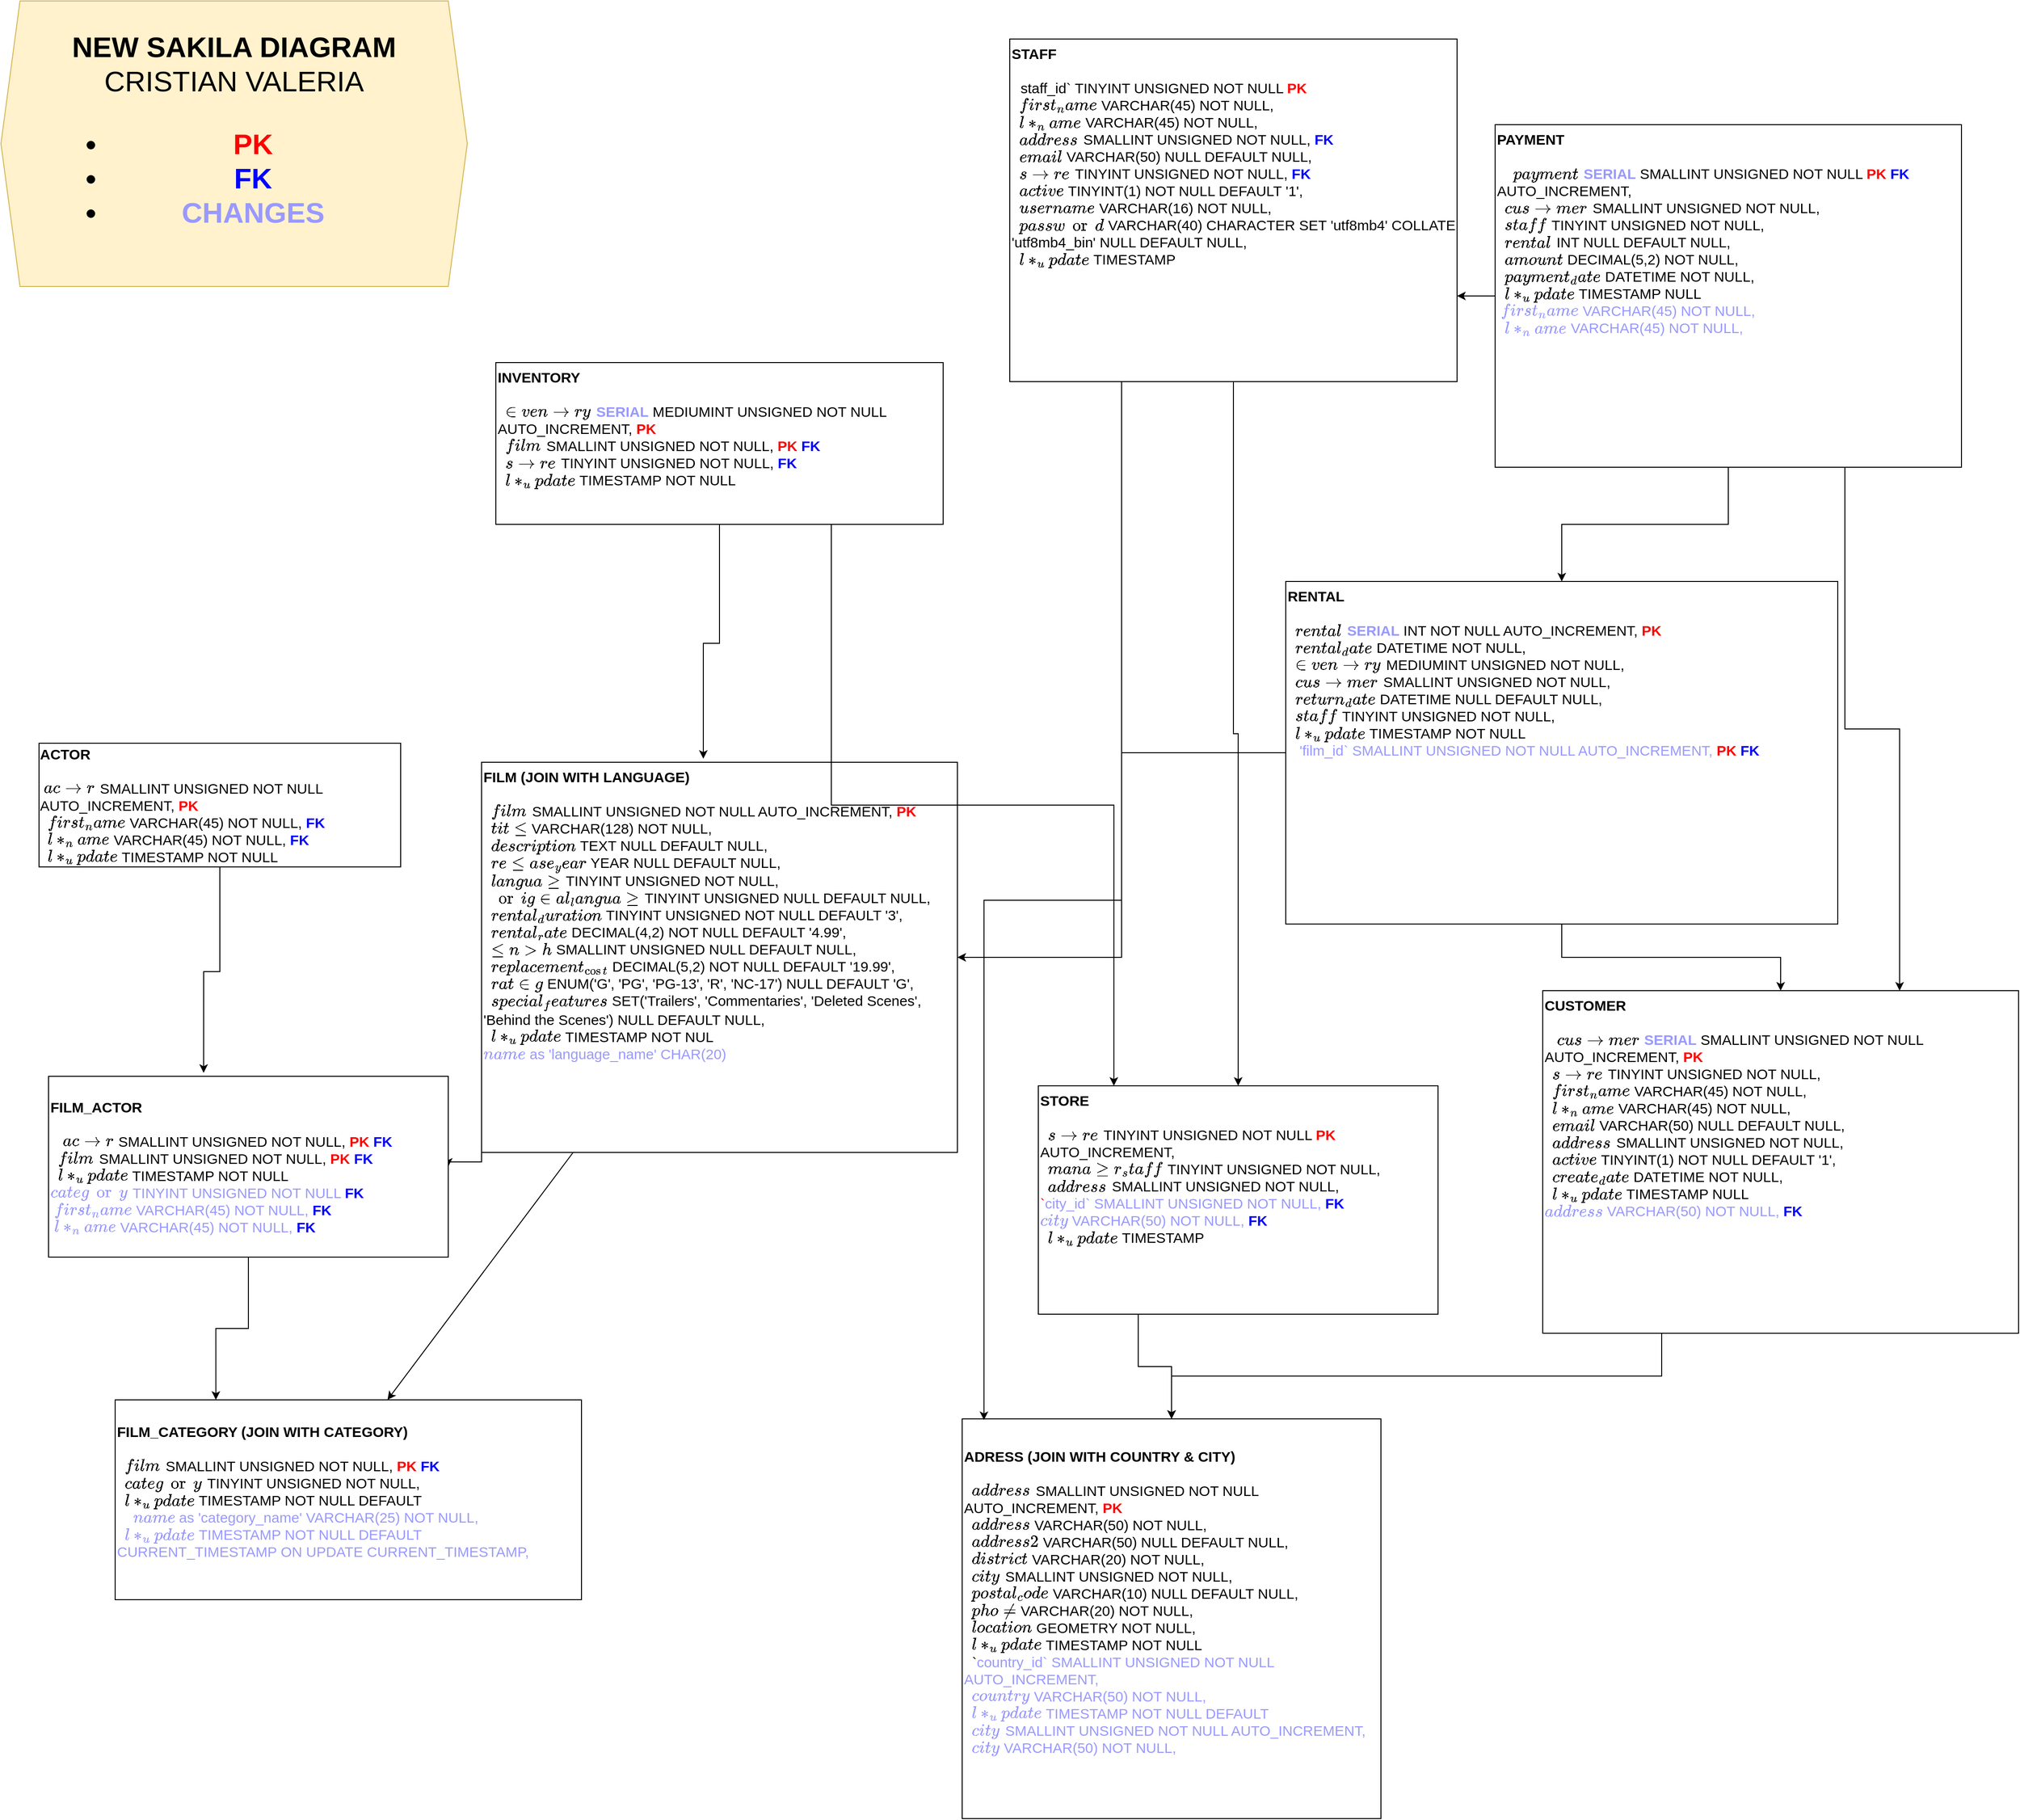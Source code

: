 <mxfile version="20.8.10" type="device"><diagram name="Página-1" id="4aGCDo8tn7F0bi8_8pgi"><mxGraphModel dx="4014" dy="2760" grid="1" gridSize="10" guides="1" tooltips="1" connect="1" arrows="1" fold="1" page="1" pageScale="1" pageWidth="827" pageHeight="1169" math="0" shadow="0"><root><mxCell id="0"/><mxCell id="1" parent="0"/><mxCell id="rQvsRRnCrDu7v4hVCtQ2-29" style="edgeStyle=orthogonalEdgeStyle;rounded=0;orthogonalLoop=1;jettySize=auto;html=1;exitX=0.5;exitY=1;exitDx=0;exitDy=0;entryX=0.388;entryY=-0.019;entryDx=0;entryDy=0;entryPerimeter=0;fontSize=15;fontColor=#0000FF;" edge="1" parent="1" source="rQvsRRnCrDu7v4hVCtQ2-6" target="rQvsRRnCrDu7v4hVCtQ2-23"><mxGeometry relative="1" as="geometry"/></mxCell><mxCell id="rQvsRRnCrDu7v4hVCtQ2-6" value="&lt;div style=&quot;border-color: var(--border-color); color: rgb(0, 0, 0); text-align: left; font-size: 15px;&quot;&gt;&lt;b style=&quot;border-color: var(--border-color); font-size: 15px;&quot;&gt;ACTOR&lt;/b&gt;&lt;/div&gt;&lt;div style=&quot;border-color: var(--border-color); color: rgb(0, 0, 0); text-align: left; font-size: 15px;&quot;&gt;&lt;b style=&quot;border-color: var(--border-color); font-size: 15px;&quot;&gt;&lt;br style=&quot;border-color: var(--border-color); font-size: 15px;&quot;&gt;&lt;/b&gt;&lt;/div&gt;&lt;div style=&quot;border-color: var(--border-color); text-align: left; font-size: 15px;&quot;&gt;&lt;font color=&quot;#000000&quot;&gt;&amp;nbsp;`actor_id` SMALLINT UNSIGNED NOT NULL AUTO_INCREMENT,&amp;nbsp;&lt;/font&gt;&lt;b style=&quot;border-color: var(--border-color); font-size: 15px;&quot;&gt;&lt;font color=&quot;#ff0000&quot; style=&quot;border-color: var(--border-color); font-size: 15px;&quot;&gt;PK&lt;/font&gt;&lt;/b&gt;&lt;/div&gt;&lt;div style=&quot;border-color: var(--border-color); text-align: left; font-size: 15px;&quot;&gt;&lt;font color=&quot;#000000&quot;&gt;&amp;nbsp; `first_name` VARCHAR(45) NOT NULL, &lt;/font&gt;&lt;b style=&quot;&quot;&gt;&lt;font color=&quot;#0000ff&quot;&gt;FK&lt;/font&gt;&lt;/b&gt;&lt;/div&gt;&lt;div style=&quot;border-color: var(--border-color); text-align: left; font-size: 15px;&quot;&gt;&lt;font color=&quot;#000000&quot;&gt;&amp;nbsp; `last_name` VARCHAR(45) NOT NULL, &lt;/font&gt;&lt;b style=&quot;&quot;&gt;&lt;font color=&quot;#0000ff&quot;&gt;FK&lt;/font&gt;&lt;/b&gt;&lt;/div&gt;&lt;div style=&quot;border-color: var(--border-color); color: rgb(0, 0, 0); text-align: left; font-size: 15px;&quot;&gt;&amp;nbsp; `last_update` TIMESTAMP NOT NULL&amp;nbsp;&lt;/div&gt;" style="rounded=0;whiteSpace=wrap;html=1;fontSize=15;fontColor=#9999FF;" vertex="1" parent="1"><mxGeometry x="-570" y="-300" width="380" height="130" as="geometry"/></mxCell><mxCell id="rQvsRRnCrDu7v4hVCtQ2-10" value="&lt;b style=&quot;color: rgb(0, 0, 0);&quot;&gt;ADRESS (JOIN WITH COUNTRY &amp;amp; CITY)&amp;nbsp;&lt;br&gt;&lt;br&gt;&lt;/b&gt;&lt;div style=&quot;&quot;&gt;&lt;font color=&quot;#000000&quot;&gt;&amp;nbsp; `address_id` SMALLINT UNSIGNED NOT NULL AUTO_INCREMENT, &lt;/font&gt;&lt;b style=&quot;&quot;&gt;&lt;font color=&quot;#ff0000&quot;&gt;PK&lt;/font&gt;&lt;/b&gt;&lt;/div&gt;&lt;div style=&quot;color: rgb(0, 0, 0);&quot;&gt;&amp;nbsp; `address` VARCHAR(50) NOT NULL,&lt;/div&gt;&lt;div style=&quot;color: rgb(0, 0, 0);&quot;&gt;&amp;nbsp; `address2` VARCHAR(50) NULL DEFAULT NULL,&lt;/div&gt;&lt;div style=&quot;color: rgb(0, 0, 0);&quot;&gt;&amp;nbsp; `district` VARCHAR(20) NOT NULL,&lt;/div&gt;&lt;div style=&quot;color: rgb(0, 0, 0);&quot;&gt;&amp;nbsp; `city_id` SMALLINT UNSIGNED NOT NULL,&lt;/div&gt;&lt;div style=&quot;color: rgb(0, 0, 0);&quot;&gt;&amp;nbsp; `postal_code` VARCHAR(10) NULL DEFAULT NULL,&lt;/div&gt;&lt;div style=&quot;color: rgb(0, 0, 0);&quot;&gt;&amp;nbsp; `phone` VARCHAR(20) NOT NULL,&lt;/div&gt;&lt;div style=&quot;color: rgb(0, 0, 0);&quot;&gt;&amp;nbsp; `location` GEOMETRY NOT NULL,&lt;/div&gt;&lt;div style=&quot;color: rgb(0, 0, 0);&quot;&gt;&amp;nbsp; `last_update` TIMESTAMP NOT NULL&lt;/div&gt;&lt;div&gt;&lt;font color=&quot;#000000&quot;&gt;&amp;nbsp; `&lt;/font&gt;country_id` SMALLINT UNSIGNED NOT NULL AUTO_INCREMENT,&lt;/div&gt;&lt;div&gt;&amp;nbsp; `country` VARCHAR(50) NOT NULL,&lt;/div&gt;&lt;div style=&quot;&quot;&gt;&amp;nbsp; `last_update` TIMESTAMP NOT NULL DEFAULT&amp;nbsp;&lt;/div&gt;&lt;div style=&quot;&quot;&gt;&lt;div&gt;&amp;nbsp; `city_id` SMALLINT UNSIGNED NOT NULL AUTO_INCREMENT,&lt;/div&gt;&lt;div&gt;&amp;nbsp; `city` VARCHAR(50) NOT NULL,&lt;/div&gt;&lt;div&gt;&amp;nbsp;&lt;/div&gt;&lt;/div&gt;&lt;div style=&quot;&quot;&gt;&lt;font color=&quot;#000000&quot;&gt;&lt;br&gt;&lt;/font&gt;&lt;/div&gt;" style="rounded=0;whiteSpace=wrap;html=1;fontSize=15;fontColor=#9999FF;align=left;" vertex="1" parent="1"><mxGeometry x="400" y="410" width="440" height="420" as="geometry"/></mxCell><mxCell id="rQvsRRnCrDu7v4hVCtQ2-11" value="&lt;div&gt;&lt;font color=&quot;#000000&quot;&gt;&lt;br&gt;&lt;/font&gt;&lt;/div&gt;&lt;div style=&quot;&quot;&gt;&lt;b&gt;&lt;font color=&quot;#000000&quot;&gt;FILM_CATEGORY (JOIN WITH CATEGORY)&lt;/font&gt;&lt;/b&gt;&lt;/div&gt;&lt;div style=&quot;&quot;&gt;&lt;b&gt;&lt;font color=&quot;#000000&quot;&gt;&lt;br&gt;&lt;/font&gt;&lt;/b&gt;&lt;/div&gt;&lt;div&gt;&lt;div&gt;&lt;font color=&quot;#000000&quot;&gt;&amp;nbsp; `film_id` SMALLINT UNSIGNED NOT NULL, &lt;/font&gt;&lt;b style=&quot;&quot;&gt;&lt;font color=&quot;#ff0000&quot;&gt;PK &lt;/font&gt;&lt;font color=&quot;#0000ff&quot;&gt;FK&lt;/font&gt;&lt;/b&gt;&lt;/div&gt;&lt;div&gt;&lt;font color=&quot;#000000&quot;&gt;&amp;nbsp; `category_id` TINYINT UNSIGNED NOT NULL,&lt;/font&gt;&lt;/div&gt;&lt;div&gt;&lt;font color=&quot;#000000&quot;&gt;&amp;nbsp; `last_update` TIMESTAMP NOT NULL DEFAULT&lt;/font&gt;&lt;/div&gt;&lt;/div&gt;&lt;div&gt;&lt;span style=&quot;background-color: initial;&quot;&gt;&amp;nbsp;&amp;nbsp;&lt;/span&gt;&lt;span style=&quot;background-color: initial;&quot;&gt;&amp;nbsp; `name` as 'category_name' VARCHAR(25) NOT NULL,&lt;/span&gt;&lt;/div&gt;&lt;div&gt;&amp;nbsp; `last_update` TIMESTAMP NOT NULL DEFAULT CURRENT_TIMESTAMP ON UPDATE CURRENT_TIMESTAMP,&lt;/div&gt;" style="rounded=0;whiteSpace=wrap;html=1;fontSize=15;fontColor=#9999FF;align=left;verticalAlign=top;" vertex="1" parent="1"><mxGeometry x="-490" y="390" width="490" height="210" as="geometry"/></mxCell><mxCell id="rQvsRRnCrDu7v4hVCtQ2-27" style="edgeStyle=orthogonalEdgeStyle;rounded=0;orthogonalLoop=1;jettySize=auto;html=1;exitX=0;exitY=0.75;exitDx=0;exitDy=0;entryX=1;entryY=0.5;entryDx=0;entryDy=0;fontSize=15;fontColor=#000000;" edge="1" parent="1" source="rQvsRRnCrDu7v4hVCtQ2-12" target="rQvsRRnCrDu7v4hVCtQ2-23"><mxGeometry relative="1" as="geometry"><Array as="points"><mxPoint x="-150" y="140"/><mxPoint x="-150" y="140"/></Array></mxGeometry></mxCell><mxCell id="rQvsRRnCrDu7v4hVCtQ2-12" value="&lt;div&gt;&lt;font color=&quot;#000000&quot;&gt;&lt;b&gt;FILM (JOIN WITH LANGUAGE)&lt;/b&gt;&lt;/font&gt;&lt;/div&gt;&lt;div&gt;&lt;font color=&quot;#000000&quot;&gt;&lt;br&gt;&lt;/font&gt;&lt;/div&gt;&lt;div&gt;&lt;font color=&quot;#000000&quot;&gt;&amp;nbsp; `film_id` SMALLINT UNSIGNED NOT NULL AUTO_INCREMENT, &lt;/font&gt;&lt;b style=&quot;&quot;&gt;PK&lt;/b&gt;&lt;/div&gt;&lt;div&gt;&lt;font color=&quot;#000000&quot;&gt;&amp;nbsp; `title` VARCHAR(128) NOT NULL,&lt;/font&gt;&lt;/div&gt;&lt;div&gt;&lt;font color=&quot;#000000&quot;&gt;&amp;nbsp; `description` TEXT NULL DEFAULT NULL,&lt;/font&gt;&lt;/div&gt;&lt;div&gt;&lt;font color=&quot;#000000&quot;&gt;&amp;nbsp; `release_year` YEAR NULL DEFAULT NULL,&lt;/font&gt;&lt;/div&gt;&lt;div&gt;&lt;font color=&quot;#000000&quot;&gt;&amp;nbsp; `language_id` TINYINT UNSIGNED NOT NULL,&lt;/font&gt;&lt;/div&gt;&lt;div&gt;&lt;font color=&quot;#000000&quot;&gt;&amp;nbsp; `original_language_id` TINYINT UNSIGNED NULL DEFAULT NULL,&lt;/font&gt;&lt;/div&gt;&lt;div&gt;&lt;font color=&quot;#000000&quot;&gt;&amp;nbsp; `rental_duration` TINYINT UNSIGNED NOT NULL DEFAULT '3',&lt;/font&gt;&lt;/div&gt;&lt;div&gt;&lt;font color=&quot;#000000&quot;&gt;&amp;nbsp; `rental_rate` DECIMAL(4,2) NOT NULL DEFAULT '4.99',&lt;/font&gt;&lt;/div&gt;&lt;div&gt;&lt;font color=&quot;#000000&quot;&gt;&amp;nbsp; `length` SMALLINT UNSIGNED NULL DEFAULT NULL,&lt;/font&gt;&lt;/div&gt;&lt;div&gt;&lt;font color=&quot;#000000&quot;&gt;&amp;nbsp; `replacement_cost` DECIMAL(5,2) NOT NULL DEFAULT '19.99',&lt;/font&gt;&lt;/div&gt;&lt;div&gt;&lt;font color=&quot;#000000&quot;&gt;&amp;nbsp; `rating` ENUM('G', 'PG', 'PG-13', 'R', 'NC-17') NULL DEFAULT 'G',&lt;/font&gt;&lt;/div&gt;&lt;div&gt;&lt;font color=&quot;#000000&quot;&gt;&amp;nbsp; `special_features` SET('Trailers', 'Commentaries', 'Deleted Scenes', 'Behind the Scenes') NULL DEFAULT NULL,&lt;/font&gt;&lt;/div&gt;&lt;div&gt;&lt;font color=&quot;#000000&quot;&gt;&amp;nbsp; `last_update` TIMESTAMP NOT NUL&lt;/font&gt;&lt;/div&gt;&lt;div&gt;&lt;span style=&quot;background-color: initial;&quot;&gt;&lt;font color=&quot;#9999ff&quot;&gt;`name` as 'language_name' CHAR(20)&lt;/font&gt;&lt;/span&gt;&lt;br&gt;&lt;/div&gt;" style="rounded=0;whiteSpace=wrap;html=1;fontSize=15;fontColor=#FF0000;align=left;verticalAlign=top;" vertex="1" parent="1"><mxGeometry x="-105" y="-280" width="500" height="410" as="geometry"/></mxCell><mxCell id="rQvsRRnCrDu7v4hVCtQ2-13" value="" style="endArrow=classic;html=1;rounded=0;fontSize=23;fontColor=#FF0000;entryX=0.584;entryY=0;entryDx=0;entryDy=0;entryPerimeter=0;" edge="1" parent="1" source="rQvsRRnCrDu7v4hVCtQ2-12" target="rQvsRRnCrDu7v4hVCtQ2-11"><mxGeometry width="50" height="50" relative="1" as="geometry"><mxPoint x="260" y="570" as="sourcePoint"/><mxPoint x="230" y="670" as="targetPoint"/><Array as="points"/></mxGeometry></mxCell><mxCell id="rQvsRRnCrDu7v4hVCtQ2-35" style="edgeStyle=orthogonalEdgeStyle;rounded=0;orthogonalLoop=1;jettySize=auto;html=1;exitX=0.5;exitY=1;exitDx=0;exitDy=0;fontSize=15;fontColor=#0000FF;" edge="1" parent="1" source="rQvsRRnCrDu7v4hVCtQ2-16" target="rQvsRRnCrDu7v4hVCtQ2-22"><mxGeometry relative="1" as="geometry"/></mxCell><mxCell id="rQvsRRnCrDu7v4hVCtQ2-40" style="edgeStyle=orthogonalEdgeStyle;rounded=0;orthogonalLoop=1;jettySize=auto;html=1;exitX=0.25;exitY=1;exitDx=0;exitDy=0;entryX=0.052;entryY=0.003;entryDx=0;entryDy=0;entryPerimeter=0;fontSize=15;fontColor=#FF0000;" edge="1" parent="1" source="rQvsRRnCrDu7v4hVCtQ2-16" target="rQvsRRnCrDu7v4hVCtQ2-10"><mxGeometry relative="1" as="geometry"/></mxCell><mxCell id="rQvsRRnCrDu7v4hVCtQ2-16" value="&lt;div&gt;&lt;font color=&quot;#000000&quot;&gt;&lt;b&gt;STAFF&lt;/b&gt;&lt;/font&gt;&lt;/div&gt;&lt;div&gt;&lt;font color=&quot;#000000&quot;&gt;&lt;b&gt;&lt;br&gt;&lt;/b&gt;&lt;/font&gt;&lt;/div&gt;&lt;div&gt;&lt;font color=&quot;#000000&quot;&gt;&amp;nbsp; `&amp;nbsp; `staff_id` TINYINT UNSIGNED NOT NULL &lt;/font&gt;&lt;b style=&quot;&quot;&gt;PK&lt;/b&gt;&lt;/div&gt;&lt;div&gt;&lt;font color=&quot;#000000&quot;&gt;&amp;nbsp; `first_name` VARCHAR(45) NOT NULL,&lt;/font&gt;&lt;/div&gt;&lt;div&gt;&lt;font color=&quot;#000000&quot;&gt;&amp;nbsp; `last_name` VARCHAR(45) NOT NULL,&lt;/font&gt;&lt;/div&gt;&lt;div&gt;&lt;font color=&quot;#000000&quot;&gt;&amp;nbsp; `address_id` SMALLINT UNSIGNED NOT NULL, &lt;/font&gt;&lt;b style=&quot;&quot;&gt;&lt;font color=&quot;#0000ff&quot;&gt;FK&lt;/font&gt;&lt;/b&gt;&lt;/div&gt;&lt;div&gt;&lt;font color=&quot;#000000&quot;&gt;&amp;nbsp; `email` VARCHAR(50) NULL DEFAULT NULL,&lt;/font&gt;&lt;/div&gt;&lt;div&gt;&lt;font color=&quot;#000000&quot;&gt;&amp;nbsp; `store_id` TINYINT UNSIGNED NOT NULL, &lt;/font&gt;&lt;b style=&quot;&quot;&gt;&lt;font color=&quot;#0000ff&quot;&gt;FK&lt;/font&gt;&lt;/b&gt;&lt;/div&gt;&lt;div&gt;&lt;font color=&quot;#000000&quot;&gt;&amp;nbsp; `active` TINYINT(1) NOT NULL DEFAULT '1',&lt;/font&gt;&lt;/div&gt;&lt;div&gt;&lt;font color=&quot;#000000&quot;&gt;&amp;nbsp; `username` VARCHAR(16) NOT NULL,&lt;/font&gt;&lt;/div&gt;&lt;div&gt;&lt;font color=&quot;#000000&quot;&gt;&amp;nbsp; `password` VARCHAR(40) CHARACTER SET 'utf8mb4' COLLATE 'utf8mb4_bin' NULL DEFAULT NULL,&lt;/font&gt;&lt;/div&gt;&lt;div&gt;&lt;span style=&quot;background-color: initial;&quot;&gt;&lt;font color=&quot;#000000&quot;&gt;&amp;nbsp; `last_update` TIMESTAMP&amp;nbsp;&lt;/font&gt;&lt;/span&gt;&lt;br&gt;&lt;/div&gt;" style="rounded=0;whiteSpace=wrap;html=1;fontSize=15;fontColor=#FF0000;align=left;verticalAlign=top;" vertex="1" parent="1"><mxGeometry x="450" y="-1040" width="470" height="360" as="geometry"/></mxCell><mxCell id="rQvsRRnCrDu7v4hVCtQ2-38" style="edgeStyle=orthogonalEdgeStyle;rounded=0;orthogonalLoop=1;jettySize=auto;html=1;exitX=0.25;exitY=1;exitDx=0;exitDy=0;fontSize=15;fontColor=#9999FF;" edge="1" parent="1" source="rQvsRRnCrDu7v4hVCtQ2-17" target="rQvsRRnCrDu7v4hVCtQ2-10"><mxGeometry relative="1" as="geometry"/></mxCell><mxCell id="rQvsRRnCrDu7v4hVCtQ2-17" value="&lt;div&gt;&lt;font color=&quot;#000000&quot;&gt;&lt;b&gt;CUSTOMER&lt;/b&gt;&lt;/font&gt;&lt;/div&gt;&lt;div&gt;&lt;font color=&quot;#000000&quot;&gt;&lt;b&gt;&lt;br&gt;&lt;/b&gt;&lt;/font&gt;&lt;/div&gt;&lt;div&gt;&lt;font color=&quot;#000000&quot;&gt;&amp;nbsp;&amp;nbsp; `customer_id` &lt;/font&gt;&lt;b style=&quot;&quot;&gt;&lt;font color=&quot;#9999ff&quot;&gt;SERIAL&lt;/font&gt;&lt;/b&gt;&lt;font color=&quot;#000000&quot;&gt; SMALLINT UNSIGNED NOT NULL AUTO_INCREMENT, &lt;/font&gt;&lt;b style=&quot;&quot;&gt;PK&lt;/b&gt;&lt;/div&gt;&lt;div&gt;&lt;font color=&quot;#000000&quot;&gt;&amp;nbsp; `store_id` TINYINT UNSIGNED NOT NULL,&lt;/font&gt;&lt;/div&gt;&lt;div&gt;&lt;font color=&quot;#000000&quot;&gt;&amp;nbsp; `first_name` VARCHAR(45) NOT NULL,&lt;/font&gt;&lt;/div&gt;&lt;div&gt;&lt;font color=&quot;#000000&quot;&gt;&amp;nbsp; `last_name` VARCHAR(45) NOT NULL,&lt;/font&gt;&lt;/div&gt;&lt;div&gt;&lt;font color=&quot;#000000&quot;&gt;&amp;nbsp; `email` VARCHAR(50) NULL DEFAULT NULL,&lt;/font&gt;&lt;/div&gt;&lt;div&gt;&lt;font color=&quot;#000000&quot;&gt;&amp;nbsp; `address_id` SMALLINT UNSIGNED NOT NULL,&lt;/font&gt;&lt;/div&gt;&lt;div&gt;&lt;font color=&quot;#000000&quot;&gt;&amp;nbsp; `active` TINYINT(1) NOT NULL DEFAULT '1',&lt;/font&gt;&lt;/div&gt;&lt;div&gt;&lt;font color=&quot;#000000&quot;&gt;&amp;nbsp; `create_date` DATETIME NOT NULL,&lt;/font&gt;&lt;/div&gt;&lt;div&gt;&lt;span style=&quot;background-color: initial;&quot;&gt;&lt;font color=&quot;#000000&quot;&gt;&amp;nbsp; `last_update` TIMESTAMP NULL&amp;nbsp;&lt;/font&gt;&lt;/span&gt;&lt;/div&gt;&lt;font color=&quot;#9999ff&quot;&gt;`address` VARCHAR(50) NOT NULL, &lt;/font&gt;&lt;b style=&quot;&quot;&gt;&lt;font color=&quot;#0000ff&quot;&gt;FK&lt;/font&gt;&lt;/b&gt;&lt;div&gt;&lt;span style=&quot;background-color: initial;&quot;&gt;&lt;font color=&quot;#000000&quot;&gt;&amp;nbsp;&lt;/font&gt;&lt;/span&gt;&lt;br&gt;&lt;/div&gt;" style="rounded=0;whiteSpace=wrap;html=1;fontSize=15;fontColor=#FF0000;align=left;verticalAlign=top;" vertex="1" parent="1"><mxGeometry x="1010" y="-40" width="500" height="360" as="geometry"/></mxCell><mxCell id="rQvsRRnCrDu7v4hVCtQ2-19" value="" style="edgeStyle=orthogonalEdgeStyle;rounded=0;orthogonalLoop=1;jettySize=auto;html=1;fontSize=15;fontColor=#0000FF;" edge="1" parent="1" source="rQvsRRnCrDu7v4hVCtQ2-18" target="rQvsRRnCrDu7v4hVCtQ2-17"><mxGeometry relative="1" as="geometry"/></mxCell><mxCell id="rQvsRRnCrDu7v4hVCtQ2-30" style="edgeStyle=orthogonalEdgeStyle;rounded=0;orthogonalLoop=1;jettySize=auto;html=1;exitX=0;exitY=0.5;exitDx=0;exitDy=0;fontSize=15;fontColor=#9999FF;" edge="1" parent="1" source="rQvsRRnCrDu7v4hVCtQ2-18" target="rQvsRRnCrDu7v4hVCtQ2-12"><mxGeometry relative="1" as="geometry"/></mxCell><mxCell id="rQvsRRnCrDu7v4hVCtQ2-18" value="&lt;div&gt;&lt;font color=&quot;#000000&quot;&gt;&lt;b&gt;RENTAL&lt;/b&gt;&lt;/font&gt;&lt;/div&gt;&lt;div&gt;&lt;font color=&quot;#000000&quot;&gt;&lt;b&gt;&lt;br&gt;&lt;/b&gt;&lt;/font&gt;&lt;/div&gt;&lt;div&gt;&lt;div&gt;&lt;font color=&quot;#000000&quot;&gt;&amp;nbsp; `rental_id`&amp;nbsp;&lt;/font&gt;&lt;b style=&quot;background-color: initial; border-color: var(--border-color);&quot;&gt;&lt;font style=&quot;border-color: var(--border-color);&quot; color=&quot;#9999ff&quot;&gt;SERIAL&lt;/font&gt;&lt;/b&gt;&lt;font style=&quot;background-color: initial;&quot; color=&quot;#000000&quot;&gt;&amp;nbsp;INT NOT NULL AUTO_INCREMENT, &lt;/font&gt;&lt;b style=&quot;background-color: initial;&quot;&gt;PK&lt;/b&gt;&lt;/div&gt;&lt;div&gt;&lt;font color=&quot;#000000&quot;&gt;&amp;nbsp; `rental_date` DATETIME NOT NULL,&lt;/font&gt;&lt;/div&gt;&lt;div&gt;&lt;font color=&quot;#000000&quot;&gt;&amp;nbsp; `inventory_id` MEDIUMINT UNSIGNED NOT NULL,&lt;/font&gt;&lt;/div&gt;&lt;div&gt;&lt;font color=&quot;#000000&quot;&gt;&amp;nbsp; `customer_id` SMALLINT UNSIGNED NOT NULL,&lt;/font&gt;&lt;/div&gt;&lt;div&gt;&lt;font color=&quot;#000000&quot;&gt;&amp;nbsp; `return_date` DATETIME NULL DEFAULT NULL,&lt;/font&gt;&lt;/div&gt;&lt;div&gt;&lt;font color=&quot;#000000&quot;&gt;&amp;nbsp; `staff_id` TINYINT UNSIGNED NOT NULL,&lt;/font&gt;&lt;/div&gt;&lt;div&gt;&lt;font color=&quot;#000000&quot;&gt;&amp;nbsp; `last_update` TIMESTAMP NOT NULL&amp;nbsp;&lt;/font&gt;&lt;/div&gt;&lt;/div&gt;&lt;div&gt;&lt;font color=&quot;#9999ff&quot;&gt;&amp;nbsp; &amp;nbsp;'film_id` SMALLINT UNSIGNED NOT NULL AUTO_INCREMENT, &lt;/font&gt;&lt;b style=&quot;&quot;&gt;PK&lt;/b&gt;&lt;font color=&quot;#9999ff&quot;&gt; &lt;/font&gt;&lt;b&gt;&lt;font color=&quot;#0000ff&quot;&gt;FK&lt;/font&gt;&lt;/b&gt;&lt;font color=&quot;#000000&quot;&gt;&lt;br&gt;&lt;/font&gt;&lt;/div&gt;" style="rounded=0;whiteSpace=wrap;html=1;fontSize=15;fontColor=#FF0000;align=left;verticalAlign=top;" vertex="1" parent="1"><mxGeometry x="740" y="-470" width="580" height="360" as="geometry"/></mxCell><mxCell id="rQvsRRnCrDu7v4hVCtQ2-36" style="edgeStyle=orthogonalEdgeStyle;rounded=0;orthogonalLoop=1;jettySize=auto;html=1;exitX=0.75;exitY=1;exitDx=0;exitDy=0;entryX=0.75;entryY=0;entryDx=0;entryDy=0;fontSize=15;fontColor=#0000FF;" edge="1" parent="1" source="rQvsRRnCrDu7v4hVCtQ2-20" target="rQvsRRnCrDu7v4hVCtQ2-17"><mxGeometry relative="1" as="geometry"/></mxCell><mxCell id="rQvsRRnCrDu7v4hVCtQ2-37" style="edgeStyle=orthogonalEdgeStyle;rounded=0;orthogonalLoop=1;jettySize=auto;html=1;exitX=0.5;exitY=1;exitDx=0;exitDy=0;fontSize=15;fontColor=#0000FF;" edge="1" parent="1" source="rQvsRRnCrDu7v4hVCtQ2-20" target="rQvsRRnCrDu7v4hVCtQ2-18"><mxGeometry relative="1" as="geometry"/></mxCell><mxCell id="rQvsRRnCrDu7v4hVCtQ2-39" style="edgeStyle=orthogonalEdgeStyle;rounded=0;orthogonalLoop=1;jettySize=auto;html=1;exitX=0;exitY=0.5;exitDx=0;exitDy=0;entryX=1;entryY=0.75;entryDx=0;entryDy=0;fontSize=15;fontColor=#FF0000;" edge="1" parent="1" source="rQvsRRnCrDu7v4hVCtQ2-20" target="rQvsRRnCrDu7v4hVCtQ2-16"><mxGeometry relative="1" as="geometry"/></mxCell><mxCell id="rQvsRRnCrDu7v4hVCtQ2-20" value="&lt;div&gt;&lt;font color=&quot;#000000&quot;&gt;&lt;b&gt;PAYMENT&lt;/b&gt;&lt;/font&gt;&lt;/div&gt;&lt;div&gt;&lt;font color=&quot;#000000&quot;&gt;&lt;b&gt;&lt;br&gt;&lt;/b&gt;&lt;/font&gt;&lt;/div&gt;&lt;div&gt;&lt;font color=&quot;#000000&quot;&gt;&amp;nbsp;&amp;nbsp;&amp;nbsp; `payment_id` &lt;/font&gt;&lt;b style=&quot;&quot;&gt;&lt;font color=&quot;#9999ff&quot;&gt;SERIAL&lt;/font&gt;&lt;/b&gt;&lt;font color=&quot;#000000&quot;&gt; SMALLINT UNSIGNED NOT NULL &lt;/font&gt;&lt;b style=&quot;&quot;&gt;PK&lt;font color=&quot;#000000&quot;&gt; &lt;/font&gt;&lt;font color=&quot;#0000ff&quot;&gt;FK&lt;/font&gt;&lt;/b&gt;&lt;font color=&quot;#000000&quot;&gt; AUTO_INCREMENT,&lt;/font&gt;&lt;br&gt;&lt;/div&gt;&lt;div&gt;&lt;font color=&quot;#000000&quot;&gt;&amp;nbsp; `customer_id` SMALLINT UNSIGNED NOT NULL,&lt;/font&gt;&lt;/div&gt;&lt;div&gt;&lt;font color=&quot;#000000&quot;&gt;&amp;nbsp; `staff_id` TINYINT UNSIGNED NOT NULL,&lt;/font&gt;&lt;/div&gt;&lt;div&gt;&lt;font color=&quot;#000000&quot;&gt;&amp;nbsp; `rental_id` INT NULL DEFAULT NULL,&lt;/font&gt;&lt;/div&gt;&lt;div&gt;&lt;font color=&quot;#000000&quot;&gt;&amp;nbsp; `amount` DECIMAL(5,2) NOT NULL,&lt;/font&gt;&lt;/div&gt;&lt;div&gt;&lt;font color=&quot;#000000&quot;&gt;&amp;nbsp; `payment_date` DATETIME NOT NULL,&lt;/font&gt;&lt;/div&gt;&lt;div&gt;&lt;font color=&quot;#000000&quot;&gt;&amp;nbsp; `last_update` TIMESTAMP NULL&amp;nbsp;&lt;/font&gt;&lt;/div&gt;&lt;div&gt;&lt;div style=&quot;border-color: var(--border-color);&quot;&gt;&lt;font style=&quot;border-color: var(--border-color);&quot; color=&quot;#000000&quot;&gt;&amp;nbsp;&lt;/font&gt;&lt;font color=&quot;#9999ff&quot; style=&quot;border-color: var(--border-color);&quot;&gt;`first_name` VARCHAR(45) NOT NULL,&lt;/font&gt;&lt;/div&gt;&lt;div style=&quot;border-color: var(--border-color);&quot;&gt;&lt;font color=&quot;#9999ff&quot; style=&quot;border-color: var(--border-color);&quot;&gt;&amp;nbsp; `last_name` VARCHAR(45) NOT NULL,&lt;/font&gt;&lt;/div&gt;&lt;/div&gt;" style="rounded=0;whiteSpace=wrap;html=1;fontSize=15;fontColor=#FF0000;align=left;verticalAlign=top;" vertex="1" parent="1"><mxGeometry x="960" y="-950" width="490" height="360" as="geometry"/></mxCell><mxCell id="rQvsRRnCrDu7v4hVCtQ2-34" style="edgeStyle=orthogonalEdgeStyle;rounded=0;orthogonalLoop=1;jettySize=auto;html=1;exitX=0.25;exitY=1;exitDx=0;exitDy=0;fontSize=15;fontColor=#0000FF;" edge="1" parent="1" source="rQvsRRnCrDu7v4hVCtQ2-22" target="rQvsRRnCrDu7v4hVCtQ2-10"><mxGeometry relative="1" as="geometry"/></mxCell><mxCell id="rQvsRRnCrDu7v4hVCtQ2-22" value="&lt;div&gt;&lt;font color=&quot;#000000&quot;&gt;&lt;b&gt;STORE&lt;/b&gt;&lt;/font&gt;&lt;/div&gt;&lt;div&gt;&lt;font color=&quot;#000000&quot;&gt;&lt;b&gt;&lt;br&gt;&lt;/b&gt;&lt;/font&gt;&lt;/div&gt;&lt;div&gt;&lt;div&gt;&lt;font color=&quot;#000000&quot;&gt;&amp;nbsp; `store_id` TINYINT UNSIGNED NOT NULL &lt;/font&gt;&lt;b style=&quot;&quot;&gt;PK&lt;/b&gt;&lt;font color=&quot;#000000&quot;&gt; AUTO_INCREMENT,&lt;/font&gt;&lt;/div&gt;&lt;div&gt;&lt;font color=&quot;#000000&quot;&gt;&amp;nbsp; `manager_staff_id` TINYINT UNSIGNED NOT NULL,&lt;/font&gt;&lt;/div&gt;&lt;div&gt;&lt;font color=&quot;#000000&quot;&gt;&amp;nbsp; `address_id` SMALLINT UNSIGNED NOT NULL,&lt;/font&gt;&lt;/div&gt;&lt;div&gt;`&lt;font color=&quot;#9999ff&quot;&gt;city_id` SMALLINT UNSIGNED NOT NULL, &lt;/font&gt;&lt;font color=&quot;#0000ff&quot;&gt;&lt;b&gt;FK&lt;/b&gt;&lt;/font&gt;&lt;br&gt;&lt;/div&gt;&lt;div&gt;&lt;font color=&quot;#9999ff&quot;&gt;`city` VARCHAR(50) NOT NULL, &lt;/font&gt;&lt;b style=&quot;&quot;&gt;&lt;font color=&quot;#0000ff&quot;&gt;FK&lt;/font&gt;&lt;/b&gt;&lt;br&gt;&lt;/div&gt;&lt;div&gt;&lt;font color=&quot;#000000&quot;&gt;&amp;nbsp; `last_update` TIMESTAMP&amp;nbsp;&lt;/font&gt;&lt;/div&gt;&lt;/div&gt;" style="rounded=0;whiteSpace=wrap;html=1;fontSize=15;fontColor=#FF0000;align=left;verticalAlign=top;" vertex="1" parent="1"><mxGeometry x="480" y="60" width="420" height="240" as="geometry"/></mxCell><mxCell id="rQvsRRnCrDu7v4hVCtQ2-28" style="edgeStyle=orthogonalEdgeStyle;rounded=0;orthogonalLoop=1;jettySize=auto;html=1;exitX=0.5;exitY=1;exitDx=0;exitDy=0;entryX=0.216;entryY=0;entryDx=0;entryDy=0;entryPerimeter=0;fontSize=15;fontColor=#9999FF;" edge="1" parent="1" source="rQvsRRnCrDu7v4hVCtQ2-23" target="rQvsRRnCrDu7v4hVCtQ2-11"><mxGeometry relative="1" as="geometry"/></mxCell><mxCell id="rQvsRRnCrDu7v4hVCtQ2-23" value="&lt;div style=&quot;border-color: var(--border-color); color: rgb(0, 0, 0); font-size: 15px;&quot;&gt;&lt;b style=&quot;border-color: var(--border-color); font-size: 15px;&quot;&gt;FILM_ACTOR&lt;/b&gt;&lt;/div&gt;&lt;div style=&quot;border-color: var(--border-color); color: rgb(0, 0, 0); font-size: 15px;&quot;&gt;&lt;b style=&quot;border-color: var(--border-color); font-size: 15px;&quot;&gt;&lt;br style=&quot;border-color: var(--border-color); font-size: 15px;&quot;&gt;&lt;/b&gt;&lt;/div&gt;&lt;div style=&quot;border-color: var(--border-color); font-size: 15px;&quot;&gt;&lt;font color=&quot;#000000&quot;&gt;&amp;nbsp;&amp;nbsp; `actor_id` SMALLINT UNSIGNED NOT NULL, &lt;/font&gt;&lt;b style=&quot;&quot;&gt;&lt;font color=&quot;#ff0000&quot;&gt;PK &lt;/font&gt;&lt;font color=&quot;#0000ff&quot;&gt;FK&lt;/font&gt;&lt;/b&gt;&lt;/div&gt;&lt;div style=&quot;border-color: var(--border-color);&quot;&gt;&lt;font color=&quot;#000000&quot;&gt;&amp;nbsp; `film_id` SMALLINT UNSIGNED NOT NULL, &lt;/font&gt;&lt;b style=&quot;&quot;&gt;&lt;font color=&quot;#ff0000&quot;&gt;PK &lt;/font&gt;&lt;font color=&quot;#0000ff&quot;&gt;FK&lt;/font&gt;&lt;/b&gt;&lt;/div&gt;&lt;div style=&quot;border-color: var(--border-color);&quot;&gt;&lt;font color=&quot;#000000&quot;&gt;&amp;nbsp; `last_update` TIMESTAMP NOT NULL&amp;nbsp;&lt;/font&gt;&lt;/div&gt;&lt;div style=&quot;border-color: var(--border-color);&quot;&gt;`category_id` TINYINT UNSIGNED NOT NULL &lt;b&gt;&lt;font color=&quot;#0000ff&quot;&gt;FK&lt;/font&gt;&lt;/b&gt;&lt;font color=&quot;#000000&quot;&gt;&lt;br&gt;&lt;/font&gt;&lt;/div&gt;&lt;div style=&quot;border-color: var(--border-color);&quot;&gt;&amp;nbsp;`first_name` VARCHAR(45) NOT NULL, &lt;b&gt;&lt;font color=&quot;#0000ff&quot;&gt;FK&lt;br&gt;&lt;/font&gt;&lt;/b&gt;&lt;/div&gt;&lt;div style=&quot;border-color: var(--border-color);&quot;&gt;&amp;nbsp;`last_name` VARCHAR(45) NOT NULL, &lt;b&gt;&lt;font color=&quot;#0000ff&quot;&gt;FK&lt;/font&gt;&lt;/b&gt;&lt;br&gt;&lt;/div&gt;" style="rounded=0;whiteSpace=wrap;html=1;fontSize=15;fontColor=#9999FF;align=left;" vertex="1" parent="1"><mxGeometry x="-560" y="50" width="420" height="190" as="geometry"/></mxCell><mxCell id="rQvsRRnCrDu7v4hVCtQ2-32" style="edgeStyle=orthogonalEdgeStyle;rounded=0;orthogonalLoop=1;jettySize=auto;html=1;exitX=0.5;exitY=1;exitDx=0;exitDy=0;entryX=0.466;entryY=-0.009;entryDx=0;entryDy=0;entryPerimeter=0;fontSize=15;fontColor=#9999FF;" edge="1" parent="1" source="rQvsRRnCrDu7v4hVCtQ2-25" target="rQvsRRnCrDu7v4hVCtQ2-12"><mxGeometry relative="1" as="geometry"/></mxCell><mxCell id="rQvsRRnCrDu7v4hVCtQ2-33" style="edgeStyle=orthogonalEdgeStyle;rounded=0;orthogonalLoop=1;jettySize=auto;html=1;exitX=0.75;exitY=1;exitDx=0;exitDy=0;entryX=0.189;entryY=0;entryDx=0;entryDy=0;entryPerimeter=0;fontSize=15;fontColor=#9999FF;" edge="1" parent="1" source="rQvsRRnCrDu7v4hVCtQ2-25" target="rQvsRRnCrDu7v4hVCtQ2-22"><mxGeometry relative="1" as="geometry"/></mxCell><mxCell id="rQvsRRnCrDu7v4hVCtQ2-25" value="&lt;div&gt;&lt;font color=&quot;#000000&quot;&gt;&lt;b&gt;INVENTORY&lt;/b&gt;&lt;/font&gt;&lt;/div&gt;&lt;div&gt;&lt;font color=&quot;#000000&quot;&gt;&lt;b&gt;&lt;br&gt;&lt;/b&gt;&lt;/font&gt;&lt;/div&gt;&lt;div&gt;&lt;div&gt;&lt;font color=&quot;#000000&quot;&gt;&amp;nbsp; `inventory_id`&amp;nbsp;&lt;/font&gt;&lt;b style=&quot;background-color: initial; border-color: var(--border-color);&quot;&gt;&lt;font style=&quot;border-color: var(--border-color);&quot; color=&quot;#9999ff&quot;&gt;SERIAL&amp;nbsp;&lt;/font&gt;&lt;/b&gt;&lt;font style=&quot;background-color: initial;&quot; color=&quot;#000000&quot;&gt;MEDIUMINT UNSIGNED NOT NULL AUTO_INCREMENT, &lt;/font&gt;&lt;b style=&quot;background-color: initial;&quot;&gt;PK&lt;/b&gt;&lt;/div&gt;&lt;div&gt;&lt;font color=&quot;#000000&quot;&gt;&amp;nbsp; `film_id` SMALLINT UNSIGNED NOT NULL, &lt;/font&gt;&lt;b style=&quot;&quot;&gt;PK&lt;/b&gt;&lt;font color=&quot;#000000&quot;&gt;&amp;nbsp;&lt;/font&gt;&lt;b style=&quot;&quot;&gt;&lt;font color=&quot;#0000ff&quot;&gt;FK&lt;/font&gt;&lt;/b&gt;&lt;/div&gt;&lt;div&gt;&lt;font color=&quot;#000000&quot;&gt;&amp;nbsp; `store_id` TINYINT UNSIGNED NOT NULL, &lt;/font&gt;&lt;b style=&quot;&quot;&gt;&lt;font color=&quot;#0000ff&quot;&gt;FK&lt;/font&gt;&lt;/b&gt;&lt;/div&gt;&lt;div&gt;&lt;font color=&quot;#000000&quot;&gt;&amp;nbsp; `last_update` TIMESTAMP NOT NULL&lt;/font&gt;&lt;/div&gt;&lt;/div&gt;" style="rounded=0;whiteSpace=wrap;html=1;fontSize=15;fontColor=#FF0000;align=left;verticalAlign=top;" vertex="1" parent="1"><mxGeometry x="-90" y="-700" width="470" height="170" as="geometry"/></mxCell><mxCell id="rQvsRRnCrDu7v4hVCtQ2-41" value="&lt;span style=&quot;font-size: 30px;&quot;&gt;&lt;font color=&quot;#000000&quot; style=&quot;font-weight: bold; font-size: 30px;&quot;&gt;NEW SAKILA DIAGRAM&lt;br style=&quot;font-size: 30px;&quot;&gt;&lt;/font&gt;&lt;font style=&quot;&quot; color=&quot;#000000&quot;&gt;CRISTIAN VALERIA&lt;br style=&quot;font-size: 30px;&quot;&gt;&lt;/font&gt;&lt;/span&gt;&lt;blockquote style=&quot;margin: 0 0 0 40px; border: none; padding: 0px;&quot;&gt;&lt;/blockquote&gt;&lt;span style=&quot;background-color: initial;&quot;&gt;&lt;ul style=&quot;&quot;&gt;&lt;li&gt;&lt;b style=&quot;background-color: initial;&quot;&gt;&lt;font color=&quot;#ff0000&quot;&gt;PK&lt;/font&gt;&lt;/b&gt;&lt;/li&gt;&lt;li style=&quot;font-weight: bold;&quot;&gt;&lt;b style=&quot;background-color: initial;&quot;&gt;&lt;font color=&quot;#0000ff&quot;&gt;FK&lt;/font&gt;&lt;/b&gt;&lt;/li&gt;&lt;li style=&quot;font-weight: bold;&quot;&gt;&lt;b style=&quot;background-color: initial;&quot;&gt;&lt;font color=&quot;#9999ff&quot;&gt;CHANGES&lt;/font&gt;&lt;/b&gt;&lt;/li&gt;&lt;/ul&gt;&lt;/span&gt;&lt;blockquote style=&quot;margin: 0 0 0 40px; border: none; padding: 0px;&quot;&gt;&lt;/blockquote&gt;" style="shape=hexagon;perimeter=hexagonPerimeter2;whiteSpace=wrap;html=1;fixedSize=1;fontSize=30;align=center;fillColor=#fff2cc;strokeColor=#d6b656;" vertex="1" parent="1"><mxGeometry x="-610" y="-1080" width="490" height="300" as="geometry"/></mxCell></root></mxGraphModel></diagram></mxfile>